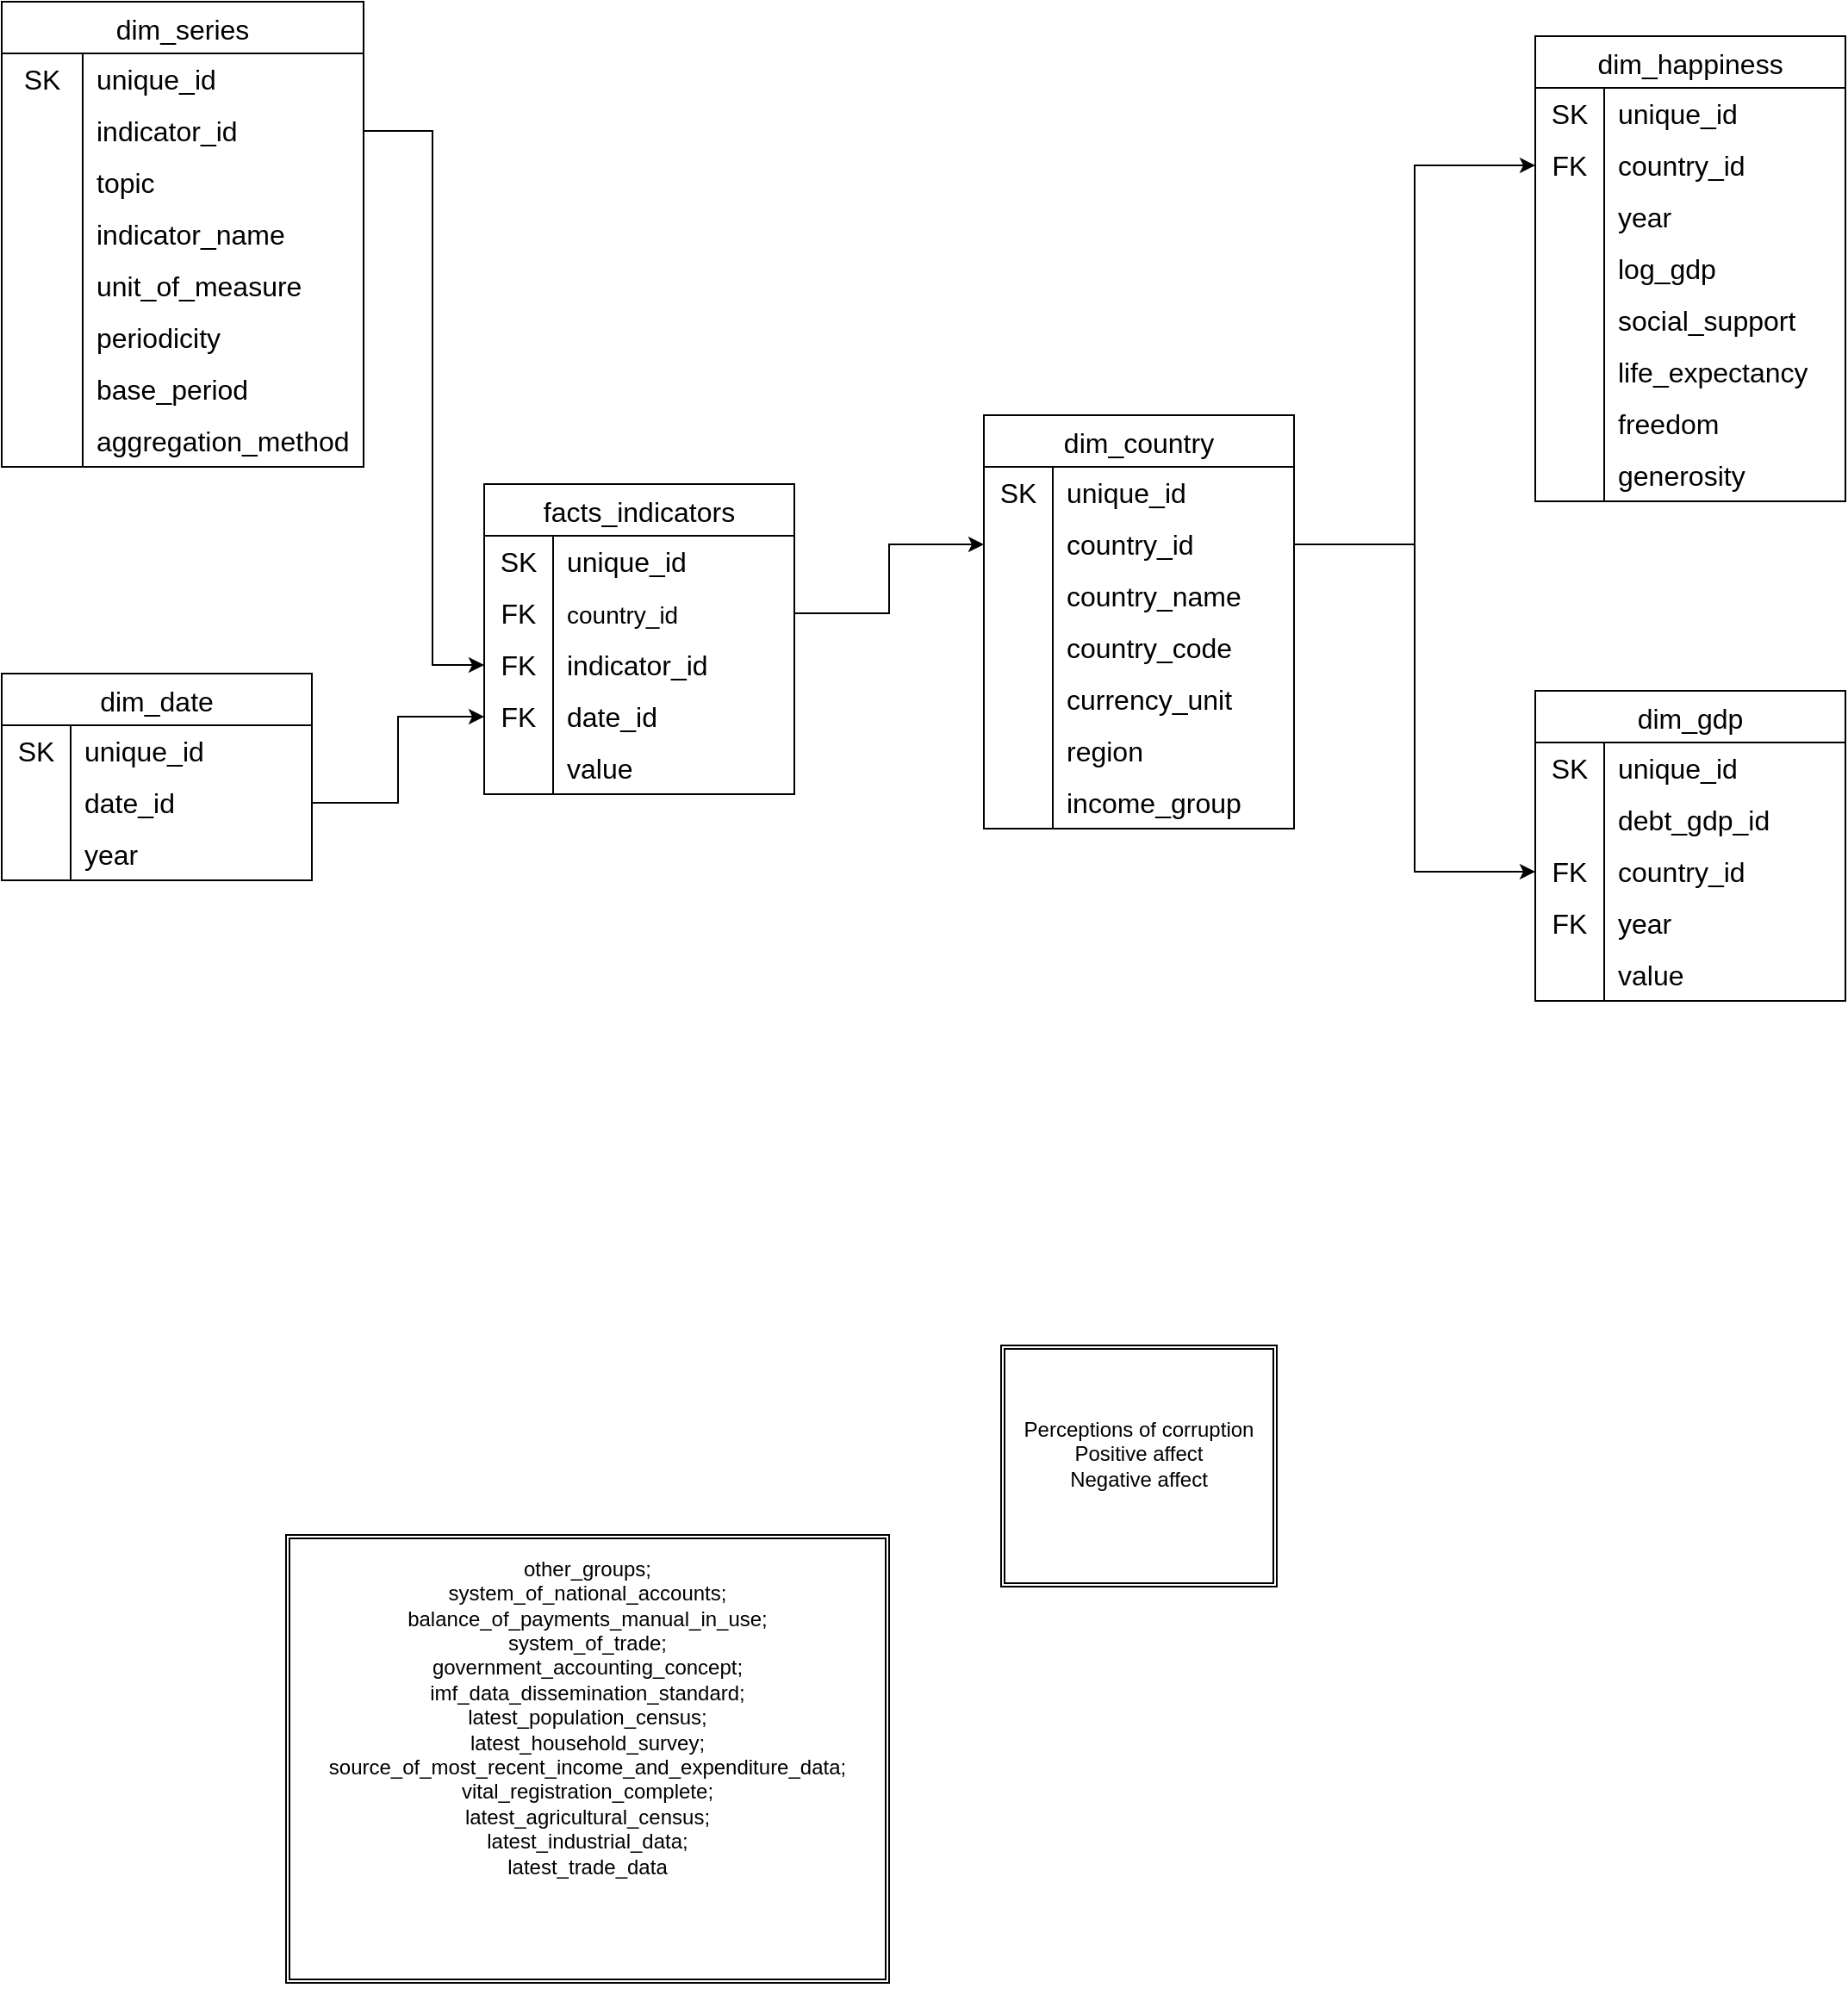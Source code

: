 <mxfile version="26.0.9">
  <diagram name="Page-1" id="sAsspg3kyIgU_Ii_EYlp">
    <mxGraphModel dx="2327" dy="730" grid="1" gridSize="10" guides="1" tooltips="1" connect="1" arrows="1" fold="1" page="1" pageScale="1" pageWidth="850" pageHeight="1100" math="0" shadow="0">
      <root>
        <mxCell id="0" />
        <mxCell id="1" parent="0" />
        <mxCell id="-ayIFvM1-tvV7dkpze4f-21" value="facts_indicators" style="shape=table;startSize=30;container=1;collapsible=0;childLayout=tableLayout;fixedRows=1;rowLines=0;fontStyle=0;strokeColor=default;fontSize=16;" parent="1" vertex="1">
          <mxGeometry x="190" y="400" width="180" height="180" as="geometry" />
        </mxCell>
        <mxCell id="-ayIFvM1-tvV7dkpze4f-108" style="shape=tableRow;horizontal=0;startSize=0;swimlaneHead=0;swimlaneBody=0;top=0;left=0;bottom=0;right=0;collapsible=0;dropTarget=0;fillColor=none;points=[[0,0.5],[1,0.5]];portConstraint=eastwest;strokeColor=inherit;fontSize=16;" parent="-ayIFvM1-tvV7dkpze4f-21" vertex="1">
          <mxGeometry y="30" width="180" height="30" as="geometry" />
        </mxCell>
        <mxCell id="-ayIFvM1-tvV7dkpze4f-109" value="SK" style="shape=partialRectangle;html=1;whiteSpace=wrap;connectable=0;fillColor=none;top=0;left=0;bottom=0;right=0;overflow=hidden;pointerEvents=1;strokeColor=inherit;fontSize=16;" parent="-ayIFvM1-tvV7dkpze4f-108" vertex="1">
          <mxGeometry width="40" height="30" as="geometry">
            <mxRectangle width="40" height="30" as="alternateBounds" />
          </mxGeometry>
        </mxCell>
        <mxCell id="-ayIFvM1-tvV7dkpze4f-110" value="unique_id" style="shape=partialRectangle;html=1;whiteSpace=wrap;connectable=0;fillColor=none;top=0;left=0;bottom=0;right=0;align=left;spacingLeft=6;overflow=hidden;strokeColor=inherit;fontSize=16;" parent="-ayIFvM1-tvV7dkpze4f-108" vertex="1">
          <mxGeometry x="40" width="140" height="30" as="geometry">
            <mxRectangle width="140" height="30" as="alternateBounds" />
          </mxGeometry>
        </mxCell>
        <mxCell id="-ayIFvM1-tvV7dkpze4f-22" value="" style="shape=tableRow;horizontal=0;startSize=0;swimlaneHead=0;swimlaneBody=0;top=0;left=0;bottom=0;right=0;collapsible=0;dropTarget=0;fillColor=none;points=[[0,0.5],[1,0.5]];portConstraint=eastwest;strokeColor=inherit;fontSize=16;" parent="-ayIFvM1-tvV7dkpze4f-21" vertex="1">
          <mxGeometry y="60" width="180" height="30" as="geometry" />
        </mxCell>
        <mxCell id="-ayIFvM1-tvV7dkpze4f-23" value="FK" style="shape=partialRectangle;html=1;whiteSpace=wrap;connectable=0;fillColor=none;top=0;left=0;bottom=0;right=0;overflow=hidden;pointerEvents=1;strokeColor=inherit;fontSize=16;" parent="-ayIFvM1-tvV7dkpze4f-22" vertex="1">
          <mxGeometry width="40" height="30" as="geometry">
            <mxRectangle width="40" height="30" as="alternateBounds" />
          </mxGeometry>
        </mxCell>
        <mxCell id="-ayIFvM1-tvV7dkpze4f-24" value="&lt;span style=&quot;font-size: 14px; text-align: center;&quot;&gt;country_id&lt;/span&gt;" style="shape=partialRectangle;html=1;whiteSpace=wrap;connectable=0;fillColor=none;top=0;left=0;bottom=0;right=0;align=left;spacingLeft=6;overflow=hidden;strokeColor=inherit;fontSize=16;" parent="-ayIFvM1-tvV7dkpze4f-22" vertex="1">
          <mxGeometry x="40" width="140" height="30" as="geometry">
            <mxRectangle width="140" height="30" as="alternateBounds" />
          </mxGeometry>
        </mxCell>
        <mxCell id="-ayIFvM1-tvV7dkpze4f-42" style="shape=tableRow;horizontal=0;startSize=0;swimlaneHead=0;swimlaneBody=0;top=0;left=0;bottom=0;right=0;collapsible=0;dropTarget=0;fillColor=none;points=[[0,0.5],[1,0.5]];portConstraint=eastwest;strokeColor=inherit;fontSize=16;" parent="-ayIFvM1-tvV7dkpze4f-21" vertex="1">
          <mxGeometry y="90" width="180" height="30" as="geometry" />
        </mxCell>
        <mxCell id="-ayIFvM1-tvV7dkpze4f-43" value="FK" style="shape=partialRectangle;html=1;whiteSpace=wrap;connectable=0;fillColor=none;top=0;left=0;bottom=0;right=0;overflow=hidden;strokeColor=inherit;fontSize=16;" parent="-ayIFvM1-tvV7dkpze4f-42" vertex="1">
          <mxGeometry width="40" height="30" as="geometry">
            <mxRectangle width="40" height="30" as="alternateBounds" />
          </mxGeometry>
        </mxCell>
        <mxCell id="-ayIFvM1-tvV7dkpze4f-44" value="indicator_id" style="shape=partialRectangle;html=1;whiteSpace=wrap;connectable=0;fillColor=none;top=0;left=0;bottom=0;right=0;align=left;spacingLeft=6;overflow=hidden;strokeColor=inherit;fontSize=16;" parent="-ayIFvM1-tvV7dkpze4f-42" vertex="1">
          <mxGeometry x="40" width="140" height="30" as="geometry">
            <mxRectangle width="140" height="30" as="alternateBounds" />
          </mxGeometry>
        </mxCell>
        <mxCell id="-ayIFvM1-tvV7dkpze4f-45" style="shape=tableRow;horizontal=0;startSize=0;swimlaneHead=0;swimlaneBody=0;top=0;left=0;bottom=0;right=0;collapsible=0;dropTarget=0;fillColor=none;points=[[0,0.5],[1,0.5]];portConstraint=eastwest;strokeColor=inherit;fontSize=16;" parent="-ayIFvM1-tvV7dkpze4f-21" vertex="1">
          <mxGeometry y="120" width="180" height="30" as="geometry" />
        </mxCell>
        <mxCell id="-ayIFvM1-tvV7dkpze4f-46" value="FK" style="shape=partialRectangle;html=1;whiteSpace=wrap;connectable=0;fillColor=none;top=0;left=0;bottom=0;right=0;overflow=hidden;strokeColor=inherit;fontSize=16;" parent="-ayIFvM1-tvV7dkpze4f-45" vertex="1">
          <mxGeometry width="40" height="30" as="geometry">
            <mxRectangle width="40" height="30" as="alternateBounds" />
          </mxGeometry>
        </mxCell>
        <mxCell id="-ayIFvM1-tvV7dkpze4f-47" value="date_id" style="shape=partialRectangle;html=1;whiteSpace=wrap;connectable=0;fillColor=none;top=0;left=0;bottom=0;right=0;align=left;spacingLeft=6;overflow=hidden;strokeColor=inherit;fontSize=16;" parent="-ayIFvM1-tvV7dkpze4f-45" vertex="1">
          <mxGeometry x="40" width="140" height="30" as="geometry">
            <mxRectangle width="140" height="30" as="alternateBounds" />
          </mxGeometry>
        </mxCell>
        <mxCell id="-ayIFvM1-tvV7dkpze4f-48" style="shape=tableRow;horizontal=0;startSize=0;swimlaneHead=0;swimlaneBody=0;top=0;left=0;bottom=0;right=0;collapsible=0;dropTarget=0;fillColor=none;points=[[0,0.5],[1,0.5]];portConstraint=eastwest;strokeColor=inherit;fontSize=16;" parent="-ayIFvM1-tvV7dkpze4f-21" vertex="1">
          <mxGeometry y="150" width="180" height="30" as="geometry" />
        </mxCell>
        <mxCell id="-ayIFvM1-tvV7dkpze4f-49" style="shape=partialRectangle;html=1;whiteSpace=wrap;connectable=0;fillColor=none;top=0;left=0;bottom=0;right=0;overflow=hidden;strokeColor=inherit;fontSize=16;" parent="-ayIFvM1-tvV7dkpze4f-48" vertex="1">
          <mxGeometry width="40" height="30" as="geometry">
            <mxRectangle width="40" height="30" as="alternateBounds" />
          </mxGeometry>
        </mxCell>
        <mxCell id="-ayIFvM1-tvV7dkpze4f-50" value="&lt;font&gt;value&lt;/font&gt;" style="shape=partialRectangle;html=1;whiteSpace=wrap;connectable=0;fillColor=none;top=0;left=0;bottom=0;right=0;align=left;spacingLeft=6;overflow=hidden;strokeColor=inherit;fontSize=16;" parent="-ayIFvM1-tvV7dkpze4f-48" vertex="1">
          <mxGeometry x="40" width="140" height="30" as="geometry">
            <mxRectangle width="140" height="30" as="alternateBounds" />
          </mxGeometry>
        </mxCell>
        <mxCell id="-ayIFvM1-tvV7dkpze4f-31" value="dim_country" style="shape=table;startSize=30;container=1;collapsible=0;childLayout=tableLayout;fixedRows=1;rowLines=0;fontStyle=0;strokeColor=default;fontSize=16;" parent="1" vertex="1">
          <mxGeometry x="480" y="360" width="180" height="240" as="geometry" />
        </mxCell>
        <mxCell id="Fqx-33DOphC5ISDAFHgq-14" style="shape=tableRow;horizontal=0;startSize=0;swimlaneHead=0;swimlaneBody=0;top=0;left=0;bottom=0;right=0;collapsible=0;dropTarget=0;fillColor=none;points=[[0,0.5],[1,0.5]];portConstraint=eastwest;strokeColor=inherit;fontSize=16;" parent="-ayIFvM1-tvV7dkpze4f-31" vertex="1">
          <mxGeometry y="30" width="180" height="30" as="geometry" />
        </mxCell>
        <mxCell id="Fqx-33DOphC5ISDAFHgq-15" value="SK" style="shape=partialRectangle;html=1;whiteSpace=wrap;connectable=0;fillColor=none;top=0;left=0;bottom=0;right=0;overflow=hidden;pointerEvents=1;strokeColor=inherit;fontSize=16;" parent="Fqx-33DOphC5ISDAFHgq-14" vertex="1">
          <mxGeometry width="40" height="30" as="geometry">
            <mxRectangle width="40" height="30" as="alternateBounds" />
          </mxGeometry>
        </mxCell>
        <mxCell id="Fqx-33DOphC5ISDAFHgq-16" value="unique_id" style="shape=partialRectangle;html=1;whiteSpace=wrap;connectable=0;fillColor=none;top=0;left=0;bottom=0;right=0;align=left;spacingLeft=6;overflow=hidden;strokeColor=inherit;fontSize=16;" parent="Fqx-33DOphC5ISDAFHgq-14" vertex="1">
          <mxGeometry x="40" width="140" height="30" as="geometry">
            <mxRectangle width="140" height="30" as="alternateBounds" />
          </mxGeometry>
        </mxCell>
        <mxCell id="-ayIFvM1-tvV7dkpze4f-147" style="shape=tableRow;horizontal=0;startSize=0;swimlaneHead=0;swimlaneBody=0;top=0;left=0;bottom=0;right=0;collapsible=0;dropTarget=0;fillColor=none;points=[[0,0.5],[1,0.5]];portConstraint=eastwest;strokeColor=inherit;fontSize=16;" parent="-ayIFvM1-tvV7dkpze4f-31" vertex="1">
          <mxGeometry y="60" width="180" height="30" as="geometry" />
        </mxCell>
        <mxCell id="-ayIFvM1-tvV7dkpze4f-148" style="shape=partialRectangle;html=1;whiteSpace=wrap;connectable=0;fillColor=none;top=0;left=0;bottom=0;right=0;overflow=hidden;pointerEvents=1;strokeColor=inherit;fontSize=16;" parent="-ayIFvM1-tvV7dkpze4f-147" vertex="1">
          <mxGeometry width="40" height="30" as="geometry">
            <mxRectangle width="40" height="30" as="alternateBounds" />
          </mxGeometry>
        </mxCell>
        <mxCell id="-ayIFvM1-tvV7dkpze4f-149" value="country_id" style="shape=partialRectangle;html=1;whiteSpace=wrap;connectable=0;fillColor=none;top=0;left=0;bottom=0;right=0;align=left;spacingLeft=6;overflow=hidden;strokeColor=inherit;fontSize=16;" parent="-ayIFvM1-tvV7dkpze4f-147" vertex="1">
          <mxGeometry x="40" width="140" height="30" as="geometry">
            <mxRectangle width="140" height="30" as="alternateBounds" />
          </mxGeometry>
        </mxCell>
        <mxCell id="-ayIFvM1-tvV7dkpze4f-32" value="" style="shape=tableRow;horizontal=0;startSize=0;swimlaneHead=0;swimlaneBody=0;top=0;left=0;bottom=0;right=0;collapsible=0;dropTarget=0;fillColor=none;points=[[0,0.5],[1,0.5]];portConstraint=eastwest;strokeColor=inherit;fontSize=16;" parent="-ayIFvM1-tvV7dkpze4f-31" vertex="1">
          <mxGeometry y="90" width="180" height="30" as="geometry" />
        </mxCell>
        <mxCell id="-ayIFvM1-tvV7dkpze4f-33" value="" style="shape=partialRectangle;html=1;whiteSpace=wrap;connectable=0;fillColor=none;top=0;left=0;bottom=0;right=0;overflow=hidden;pointerEvents=1;strokeColor=inherit;fontSize=16;" parent="-ayIFvM1-tvV7dkpze4f-32" vertex="1">
          <mxGeometry width="40" height="30" as="geometry">
            <mxRectangle width="40" height="30" as="alternateBounds" />
          </mxGeometry>
        </mxCell>
        <mxCell id="-ayIFvM1-tvV7dkpze4f-34" value="country_name" style="shape=partialRectangle;html=1;whiteSpace=wrap;connectable=0;fillColor=none;top=0;left=0;bottom=0;right=0;align=left;spacingLeft=6;overflow=hidden;strokeColor=inherit;fontSize=16;" parent="-ayIFvM1-tvV7dkpze4f-32" vertex="1">
          <mxGeometry x="40" width="140" height="30" as="geometry">
            <mxRectangle width="140" height="30" as="alternateBounds" />
          </mxGeometry>
        </mxCell>
        <mxCell id="-ayIFvM1-tvV7dkpze4f-35" value="" style="shape=tableRow;horizontal=0;startSize=0;swimlaneHead=0;swimlaneBody=0;top=0;left=0;bottom=0;right=0;collapsible=0;dropTarget=0;fillColor=none;points=[[0,0.5],[1,0.5]];portConstraint=eastwest;strokeColor=inherit;fontSize=16;" parent="-ayIFvM1-tvV7dkpze4f-31" vertex="1">
          <mxGeometry y="120" width="180" height="30" as="geometry" />
        </mxCell>
        <mxCell id="-ayIFvM1-tvV7dkpze4f-36" value="" style="shape=partialRectangle;html=1;whiteSpace=wrap;connectable=0;fillColor=none;top=0;left=0;bottom=0;right=0;overflow=hidden;strokeColor=inherit;fontSize=16;" parent="-ayIFvM1-tvV7dkpze4f-35" vertex="1">
          <mxGeometry width="40" height="30" as="geometry">
            <mxRectangle width="40" height="30" as="alternateBounds" />
          </mxGeometry>
        </mxCell>
        <mxCell id="-ayIFvM1-tvV7dkpze4f-37" value="country_code" style="shape=partialRectangle;html=1;whiteSpace=wrap;connectable=0;fillColor=none;top=0;left=0;bottom=0;right=0;align=left;spacingLeft=6;overflow=hidden;strokeColor=inherit;fontSize=16;" parent="-ayIFvM1-tvV7dkpze4f-35" vertex="1">
          <mxGeometry x="40" width="140" height="30" as="geometry">
            <mxRectangle width="140" height="30" as="alternateBounds" />
          </mxGeometry>
        </mxCell>
        <mxCell id="-ayIFvM1-tvV7dkpze4f-38" value="" style="shape=tableRow;horizontal=0;startSize=0;swimlaneHead=0;swimlaneBody=0;top=0;left=0;bottom=0;right=0;collapsible=0;dropTarget=0;fillColor=none;points=[[0,0.5],[1,0.5]];portConstraint=eastwest;strokeColor=inherit;fontSize=16;" parent="-ayIFvM1-tvV7dkpze4f-31" vertex="1">
          <mxGeometry y="150" width="180" height="30" as="geometry" />
        </mxCell>
        <mxCell id="-ayIFvM1-tvV7dkpze4f-39" value="" style="shape=partialRectangle;html=1;whiteSpace=wrap;connectable=0;fillColor=none;top=0;left=0;bottom=0;right=0;overflow=hidden;strokeColor=inherit;fontSize=16;" parent="-ayIFvM1-tvV7dkpze4f-38" vertex="1">
          <mxGeometry width="40" height="30" as="geometry">
            <mxRectangle width="40" height="30" as="alternateBounds" />
          </mxGeometry>
        </mxCell>
        <mxCell id="-ayIFvM1-tvV7dkpze4f-40" value="currency_unit" style="shape=partialRectangle;html=1;whiteSpace=wrap;connectable=0;fillColor=none;top=0;left=0;bottom=0;right=0;align=left;spacingLeft=6;overflow=hidden;strokeColor=inherit;fontSize=16;" parent="-ayIFvM1-tvV7dkpze4f-38" vertex="1">
          <mxGeometry x="40" width="140" height="30" as="geometry">
            <mxRectangle width="140" height="30" as="alternateBounds" />
          </mxGeometry>
        </mxCell>
        <mxCell id="-ayIFvM1-tvV7dkpze4f-105" style="shape=tableRow;horizontal=0;startSize=0;swimlaneHead=0;swimlaneBody=0;top=0;left=0;bottom=0;right=0;collapsible=0;dropTarget=0;fillColor=none;points=[[0,0.5],[1,0.5]];portConstraint=eastwest;strokeColor=inherit;fontSize=16;" parent="-ayIFvM1-tvV7dkpze4f-31" vertex="1">
          <mxGeometry y="180" width="180" height="30" as="geometry" />
        </mxCell>
        <mxCell id="-ayIFvM1-tvV7dkpze4f-106" style="shape=partialRectangle;html=1;whiteSpace=wrap;connectable=0;fillColor=none;top=0;left=0;bottom=0;right=0;overflow=hidden;strokeColor=inherit;fontSize=16;" parent="-ayIFvM1-tvV7dkpze4f-105" vertex="1">
          <mxGeometry width="40" height="30" as="geometry">
            <mxRectangle width="40" height="30" as="alternateBounds" />
          </mxGeometry>
        </mxCell>
        <mxCell id="-ayIFvM1-tvV7dkpze4f-107" value="region" style="shape=partialRectangle;html=1;whiteSpace=wrap;connectable=0;fillColor=none;top=0;left=0;bottom=0;right=0;align=left;spacingLeft=6;overflow=hidden;strokeColor=inherit;fontSize=16;" parent="-ayIFvM1-tvV7dkpze4f-105" vertex="1">
          <mxGeometry x="40" width="140" height="30" as="geometry">
            <mxRectangle width="140" height="30" as="alternateBounds" />
          </mxGeometry>
        </mxCell>
        <mxCell id="-ayIFvM1-tvV7dkpze4f-102" style="shape=tableRow;horizontal=0;startSize=0;swimlaneHead=0;swimlaneBody=0;top=0;left=0;bottom=0;right=0;collapsible=0;dropTarget=0;fillColor=none;points=[[0,0.5],[1,0.5]];portConstraint=eastwest;strokeColor=inherit;fontSize=16;" parent="-ayIFvM1-tvV7dkpze4f-31" vertex="1">
          <mxGeometry y="210" width="180" height="30" as="geometry" />
        </mxCell>
        <mxCell id="-ayIFvM1-tvV7dkpze4f-103" style="shape=partialRectangle;html=1;whiteSpace=wrap;connectable=0;fillColor=none;top=0;left=0;bottom=0;right=0;overflow=hidden;strokeColor=inherit;fontSize=16;" parent="-ayIFvM1-tvV7dkpze4f-102" vertex="1">
          <mxGeometry width="40" height="30" as="geometry">
            <mxRectangle width="40" height="30" as="alternateBounds" />
          </mxGeometry>
        </mxCell>
        <mxCell id="-ayIFvM1-tvV7dkpze4f-104" value="income_group" style="shape=partialRectangle;html=1;whiteSpace=wrap;connectable=0;fillColor=none;top=0;left=0;bottom=0;right=0;align=left;spacingLeft=6;overflow=hidden;strokeColor=inherit;fontSize=16;" parent="-ayIFvM1-tvV7dkpze4f-102" vertex="1">
          <mxGeometry x="40" width="140" height="30" as="geometry">
            <mxRectangle width="140" height="30" as="alternateBounds" />
          </mxGeometry>
        </mxCell>
        <mxCell id="-ayIFvM1-tvV7dkpze4f-41" value="&lt;br&gt;&lt;div&gt;&lt;br&gt;&lt;div&gt;&lt;div&gt;other_groups;&lt;/div&gt;&lt;div&gt;system_of_national_accounts;&lt;/div&gt;&lt;div&gt;balance_of_payments_manual_in_use;&lt;/div&gt;&lt;div&gt;system_of_trade;&lt;/div&gt;&lt;div&gt;government_accounting_concept;&lt;/div&gt;&lt;div&gt;imf_data_dissemination_standard;&lt;/div&gt;&lt;div&gt;latest_population_census;&lt;/div&gt;&lt;div&gt;latest_household_survey;&lt;/div&gt;&lt;div&gt;source_of_most_recent_income_and_expenditure_data;&lt;/div&gt;&lt;div&gt;vital_registration_complete;&lt;/div&gt;&lt;div&gt;latest_agricultural_census;&lt;/div&gt;&lt;div&gt;latest_industrial_data;&lt;/div&gt;&lt;div&gt;latest_trade_data&lt;br&gt;&lt;br&gt;&lt;table style=&quot;border-collapse:&lt;br/&gt; collapse;width:332pt&quot; width=&quot;442&quot; cellspacing=&quot;0&quot; cellpadding=&quot;0&quot; border=&quot;0&quot;&gt; &lt;colgroup&gt;&lt;col style=&quot;mso-width-source:userset;mso-width-alt:4049;width:87pt&quot; width=&quot;116&quot;&gt;&lt;/colgroup&gt; &lt;colgroup&gt;&lt;col style=&quot;mso-width-source:userset;mso-width-alt:4677;width:101pt&quot; width=&quot;134&quot;&gt;&lt;/colgroup&gt; &lt;colgroup&gt;&lt;col style=&quot;width:48pt&quot; span=&quot;3&quot; width=&quot;64&quot;&gt;&lt;/colgroup&gt; &lt;tbody&gt;&lt;tr style=&quot;height:14.5pt&quot; height=&quot;19&quot;&gt;  &lt;td style=&quot;height:14.5pt;mso-ignore:colspan;&lt;br/&gt;  width:332pt&quot; width=&quot;442&quot; colspan=&quot;5&quot; height=&quot;19&quot;&gt;&lt;br&gt;&lt;/td&gt;&lt;/tr&gt;&lt;/tbody&gt;&lt;/table&gt;&lt;br&gt;&lt;br&gt;&lt;div&gt;&lt;br&gt;&lt;/div&gt;&lt;/div&gt;&lt;/div&gt;&lt;/div&gt;" style="shape=ext;double=1;rounded=0;whiteSpace=wrap;html=1;" parent="1" vertex="1">
          <mxGeometry x="75" y="1010" width="350" height="260" as="geometry" />
        </mxCell>
        <mxCell id="-ayIFvM1-tvV7dkpze4f-52" value="dim_happiness" style="shape=table;startSize=30;container=1;collapsible=0;childLayout=tableLayout;fixedRows=1;rowLines=0;fontStyle=0;strokeColor=default;fontSize=16;" parent="1" vertex="1">
          <mxGeometry x="800" y="140" width="180" height="270" as="geometry" />
        </mxCell>
        <mxCell id="-ayIFvM1-tvV7dkpze4f-150" style="shape=tableRow;horizontal=0;startSize=0;swimlaneHead=0;swimlaneBody=0;top=0;left=0;bottom=0;right=0;collapsible=0;dropTarget=0;fillColor=none;points=[[0,0.5],[1,0.5]];portConstraint=eastwest;strokeColor=inherit;fontSize=16;" parent="-ayIFvM1-tvV7dkpze4f-52" vertex="1">
          <mxGeometry y="30" width="180" height="30" as="geometry" />
        </mxCell>
        <mxCell id="-ayIFvM1-tvV7dkpze4f-151" value="SK" style="shape=partialRectangle;html=1;whiteSpace=wrap;connectable=0;fillColor=none;top=0;left=0;bottom=0;right=0;overflow=hidden;pointerEvents=1;strokeColor=inherit;fontSize=16;" parent="-ayIFvM1-tvV7dkpze4f-150" vertex="1">
          <mxGeometry width="40" height="30" as="geometry">
            <mxRectangle width="40" height="30" as="alternateBounds" />
          </mxGeometry>
        </mxCell>
        <mxCell id="-ayIFvM1-tvV7dkpze4f-152" value="unique_id" style="shape=partialRectangle;html=1;whiteSpace=wrap;connectable=0;fillColor=none;top=0;left=0;bottom=0;right=0;align=left;spacingLeft=6;overflow=hidden;strokeColor=inherit;fontSize=16;" parent="-ayIFvM1-tvV7dkpze4f-150" vertex="1">
          <mxGeometry x="40" width="140" height="30" as="geometry">
            <mxRectangle width="140" height="30" as="alternateBounds" />
          </mxGeometry>
        </mxCell>
        <mxCell id="-ayIFvM1-tvV7dkpze4f-53" value="" style="shape=tableRow;horizontal=0;startSize=0;swimlaneHead=0;swimlaneBody=0;top=0;left=0;bottom=0;right=0;collapsible=0;dropTarget=0;fillColor=none;points=[[0,0.5],[1,0.5]];portConstraint=eastwest;strokeColor=inherit;fontSize=16;" parent="-ayIFvM1-tvV7dkpze4f-52" vertex="1">
          <mxGeometry y="60" width="180" height="30" as="geometry" />
        </mxCell>
        <mxCell id="-ayIFvM1-tvV7dkpze4f-54" value="FK" style="shape=partialRectangle;html=1;whiteSpace=wrap;connectable=0;fillColor=none;top=0;left=0;bottom=0;right=0;overflow=hidden;pointerEvents=1;strokeColor=inherit;fontSize=16;" parent="-ayIFvM1-tvV7dkpze4f-53" vertex="1">
          <mxGeometry width="40" height="30" as="geometry">
            <mxRectangle width="40" height="30" as="alternateBounds" />
          </mxGeometry>
        </mxCell>
        <mxCell id="-ayIFvM1-tvV7dkpze4f-55" value="country_id" style="shape=partialRectangle;html=1;whiteSpace=wrap;connectable=0;fillColor=none;top=0;left=0;bottom=0;right=0;align=left;spacingLeft=6;overflow=hidden;strokeColor=inherit;fontSize=16;" parent="-ayIFvM1-tvV7dkpze4f-53" vertex="1">
          <mxGeometry x="40" width="140" height="30" as="geometry">
            <mxRectangle width="140" height="30" as="alternateBounds" />
          </mxGeometry>
        </mxCell>
        <mxCell id="qjDrzTFsh32idLpPtDp7-4" style="shape=tableRow;horizontal=0;startSize=0;swimlaneHead=0;swimlaneBody=0;top=0;left=0;bottom=0;right=0;collapsible=0;dropTarget=0;fillColor=none;points=[[0,0.5],[1,0.5]];portConstraint=eastwest;strokeColor=inherit;fontSize=16;" vertex="1" parent="-ayIFvM1-tvV7dkpze4f-52">
          <mxGeometry y="90" width="180" height="30" as="geometry" />
        </mxCell>
        <mxCell id="qjDrzTFsh32idLpPtDp7-5" style="shape=partialRectangle;html=1;whiteSpace=wrap;connectable=0;fillColor=none;top=0;left=0;bottom=0;right=0;overflow=hidden;pointerEvents=1;strokeColor=inherit;fontSize=16;" vertex="1" parent="qjDrzTFsh32idLpPtDp7-4">
          <mxGeometry width="40" height="30" as="geometry">
            <mxRectangle width="40" height="30" as="alternateBounds" />
          </mxGeometry>
        </mxCell>
        <mxCell id="qjDrzTFsh32idLpPtDp7-6" value="year" style="shape=partialRectangle;html=1;whiteSpace=wrap;connectable=0;fillColor=none;top=0;left=0;bottom=0;right=0;align=left;spacingLeft=6;overflow=hidden;strokeColor=inherit;fontSize=16;" vertex="1" parent="qjDrzTFsh32idLpPtDp7-4">
          <mxGeometry x="40" width="140" height="30" as="geometry">
            <mxRectangle width="140" height="30" as="alternateBounds" />
          </mxGeometry>
        </mxCell>
        <mxCell id="-ayIFvM1-tvV7dkpze4f-59" value="" style="shape=tableRow;horizontal=0;startSize=0;swimlaneHead=0;swimlaneBody=0;top=0;left=0;bottom=0;right=0;collapsible=0;dropTarget=0;fillColor=none;points=[[0,0.5],[1,0.5]];portConstraint=eastwest;strokeColor=inherit;fontSize=16;" parent="-ayIFvM1-tvV7dkpze4f-52" vertex="1">
          <mxGeometry y="120" width="180" height="30" as="geometry" />
        </mxCell>
        <mxCell id="-ayIFvM1-tvV7dkpze4f-60" value="" style="shape=partialRectangle;html=1;whiteSpace=wrap;connectable=0;fillColor=none;top=0;left=0;bottom=0;right=0;overflow=hidden;strokeColor=inherit;fontSize=16;" parent="-ayIFvM1-tvV7dkpze4f-59" vertex="1">
          <mxGeometry width="40" height="30" as="geometry">
            <mxRectangle width="40" height="30" as="alternateBounds" />
          </mxGeometry>
        </mxCell>
        <mxCell id="-ayIFvM1-tvV7dkpze4f-61" value="log_gdp" style="shape=partialRectangle;html=1;whiteSpace=wrap;connectable=0;fillColor=none;top=0;left=0;bottom=0;right=0;align=left;spacingLeft=6;overflow=hidden;strokeColor=inherit;fontSize=16;" parent="-ayIFvM1-tvV7dkpze4f-59" vertex="1">
          <mxGeometry x="40" width="140" height="30" as="geometry">
            <mxRectangle width="140" height="30" as="alternateBounds" />
          </mxGeometry>
        </mxCell>
        <mxCell id="-ayIFvM1-tvV7dkpze4f-62" style="shape=tableRow;horizontal=0;startSize=0;swimlaneHead=0;swimlaneBody=0;top=0;left=0;bottom=0;right=0;collapsible=0;dropTarget=0;fillColor=none;points=[[0,0.5],[1,0.5]];portConstraint=eastwest;strokeColor=inherit;fontSize=16;" parent="-ayIFvM1-tvV7dkpze4f-52" vertex="1">
          <mxGeometry y="150" width="180" height="30" as="geometry" />
        </mxCell>
        <mxCell id="-ayIFvM1-tvV7dkpze4f-63" style="shape=partialRectangle;html=1;whiteSpace=wrap;connectable=0;fillColor=none;top=0;left=0;bottom=0;right=0;overflow=hidden;strokeColor=inherit;fontSize=16;" parent="-ayIFvM1-tvV7dkpze4f-62" vertex="1">
          <mxGeometry width="40" height="30" as="geometry">
            <mxRectangle width="40" height="30" as="alternateBounds" />
          </mxGeometry>
        </mxCell>
        <mxCell id="-ayIFvM1-tvV7dkpze4f-64" value="social_support" style="shape=partialRectangle;html=1;whiteSpace=wrap;connectable=0;fillColor=none;top=0;left=0;bottom=0;right=0;align=left;spacingLeft=6;overflow=hidden;strokeColor=inherit;fontSize=16;" parent="-ayIFvM1-tvV7dkpze4f-62" vertex="1">
          <mxGeometry x="40" width="140" height="30" as="geometry">
            <mxRectangle width="140" height="30" as="alternateBounds" />
          </mxGeometry>
        </mxCell>
        <mxCell id="-ayIFvM1-tvV7dkpze4f-65" style="shape=tableRow;horizontal=0;startSize=0;swimlaneHead=0;swimlaneBody=0;top=0;left=0;bottom=0;right=0;collapsible=0;dropTarget=0;fillColor=none;points=[[0,0.5],[1,0.5]];portConstraint=eastwest;strokeColor=inherit;fontSize=16;" parent="-ayIFvM1-tvV7dkpze4f-52" vertex="1">
          <mxGeometry y="180" width="180" height="30" as="geometry" />
        </mxCell>
        <mxCell id="-ayIFvM1-tvV7dkpze4f-66" style="shape=partialRectangle;html=1;whiteSpace=wrap;connectable=0;fillColor=none;top=0;left=0;bottom=0;right=0;overflow=hidden;strokeColor=inherit;fontSize=16;" parent="-ayIFvM1-tvV7dkpze4f-65" vertex="1">
          <mxGeometry width="40" height="30" as="geometry">
            <mxRectangle width="40" height="30" as="alternateBounds" />
          </mxGeometry>
        </mxCell>
        <mxCell id="-ayIFvM1-tvV7dkpze4f-67" value="life_expectancy" style="shape=partialRectangle;html=1;whiteSpace=wrap;connectable=0;fillColor=none;top=0;left=0;bottom=0;right=0;align=left;spacingLeft=6;overflow=hidden;strokeColor=inherit;fontSize=16;" parent="-ayIFvM1-tvV7dkpze4f-65" vertex="1">
          <mxGeometry x="40" width="140" height="30" as="geometry">
            <mxRectangle width="140" height="30" as="alternateBounds" />
          </mxGeometry>
        </mxCell>
        <mxCell id="-ayIFvM1-tvV7dkpze4f-68" style="shape=tableRow;horizontal=0;startSize=0;swimlaneHead=0;swimlaneBody=0;top=0;left=0;bottom=0;right=0;collapsible=0;dropTarget=0;fillColor=none;points=[[0,0.5],[1,0.5]];portConstraint=eastwest;strokeColor=inherit;fontSize=16;" parent="-ayIFvM1-tvV7dkpze4f-52" vertex="1">
          <mxGeometry y="210" width="180" height="30" as="geometry" />
        </mxCell>
        <mxCell id="-ayIFvM1-tvV7dkpze4f-69" style="shape=partialRectangle;html=1;whiteSpace=wrap;connectable=0;fillColor=none;top=0;left=0;bottom=0;right=0;overflow=hidden;strokeColor=inherit;fontSize=16;" parent="-ayIFvM1-tvV7dkpze4f-68" vertex="1">
          <mxGeometry width="40" height="30" as="geometry">
            <mxRectangle width="40" height="30" as="alternateBounds" />
          </mxGeometry>
        </mxCell>
        <mxCell id="-ayIFvM1-tvV7dkpze4f-70" value="freedom" style="shape=partialRectangle;html=1;whiteSpace=wrap;connectable=0;fillColor=none;top=0;left=0;bottom=0;right=0;align=left;spacingLeft=6;overflow=hidden;strokeColor=inherit;fontSize=16;" parent="-ayIFvM1-tvV7dkpze4f-68" vertex="1">
          <mxGeometry x="40" width="140" height="30" as="geometry">
            <mxRectangle width="140" height="30" as="alternateBounds" />
          </mxGeometry>
        </mxCell>
        <mxCell id="-ayIFvM1-tvV7dkpze4f-71" style="shape=tableRow;horizontal=0;startSize=0;swimlaneHead=0;swimlaneBody=0;top=0;left=0;bottom=0;right=0;collapsible=0;dropTarget=0;fillColor=none;points=[[0,0.5],[1,0.5]];portConstraint=eastwest;strokeColor=inherit;fontSize=16;" parent="-ayIFvM1-tvV7dkpze4f-52" vertex="1">
          <mxGeometry y="240" width="180" height="30" as="geometry" />
        </mxCell>
        <mxCell id="-ayIFvM1-tvV7dkpze4f-72" style="shape=partialRectangle;html=1;whiteSpace=wrap;connectable=0;fillColor=none;top=0;left=0;bottom=0;right=0;overflow=hidden;strokeColor=inherit;fontSize=16;" parent="-ayIFvM1-tvV7dkpze4f-71" vertex="1">
          <mxGeometry width="40" height="30" as="geometry">
            <mxRectangle width="40" height="30" as="alternateBounds" />
          </mxGeometry>
        </mxCell>
        <mxCell id="-ayIFvM1-tvV7dkpze4f-73" value="generosity" style="shape=partialRectangle;html=1;whiteSpace=wrap;connectable=0;fillColor=none;top=0;left=0;bottom=0;right=0;align=left;spacingLeft=6;overflow=hidden;strokeColor=inherit;fontSize=16;" parent="-ayIFvM1-tvV7dkpze4f-71" vertex="1">
          <mxGeometry x="40" width="140" height="30" as="geometry">
            <mxRectangle width="140" height="30" as="alternateBounds" />
          </mxGeometry>
        </mxCell>
        <mxCell id="-ayIFvM1-tvV7dkpze4f-77" value="dim_date" style="shape=table;startSize=30;container=1;collapsible=0;childLayout=tableLayout;fixedRows=1;rowLines=0;fontStyle=0;strokeColor=default;fontSize=16;" parent="1" vertex="1">
          <mxGeometry x="-90" y="510" width="180" height="120" as="geometry" />
        </mxCell>
        <mxCell id="Fqx-33DOphC5ISDAFHgq-18" style="shape=tableRow;horizontal=0;startSize=0;swimlaneHead=0;swimlaneBody=0;top=0;left=0;bottom=0;right=0;collapsible=0;dropTarget=0;fillColor=none;points=[[0,0.5],[1,0.5]];portConstraint=eastwest;strokeColor=inherit;fontSize=16;" parent="-ayIFvM1-tvV7dkpze4f-77" vertex="1">
          <mxGeometry y="30" width="180" height="30" as="geometry" />
        </mxCell>
        <mxCell id="Fqx-33DOphC5ISDAFHgq-19" value="SK" style="shape=partialRectangle;html=1;whiteSpace=wrap;connectable=0;fillColor=none;top=0;left=0;bottom=0;right=0;overflow=hidden;pointerEvents=1;strokeColor=inherit;fontSize=16;" parent="Fqx-33DOphC5ISDAFHgq-18" vertex="1">
          <mxGeometry width="40" height="30" as="geometry">
            <mxRectangle width="40" height="30" as="alternateBounds" />
          </mxGeometry>
        </mxCell>
        <mxCell id="Fqx-33DOphC5ISDAFHgq-20" value="unique_id" style="shape=partialRectangle;html=1;whiteSpace=wrap;connectable=0;fillColor=none;top=0;left=0;bottom=0;right=0;align=left;spacingLeft=6;overflow=hidden;strokeColor=inherit;fontSize=16;" parent="Fqx-33DOphC5ISDAFHgq-18" vertex="1">
          <mxGeometry x="40" width="140" height="30" as="geometry">
            <mxRectangle width="140" height="30" as="alternateBounds" />
          </mxGeometry>
        </mxCell>
        <mxCell id="-ayIFvM1-tvV7dkpze4f-78" value="" style="shape=tableRow;horizontal=0;startSize=0;swimlaneHead=0;swimlaneBody=0;top=0;left=0;bottom=0;right=0;collapsible=0;dropTarget=0;fillColor=none;points=[[0,0.5],[1,0.5]];portConstraint=eastwest;strokeColor=inherit;fontSize=16;" parent="-ayIFvM1-tvV7dkpze4f-77" vertex="1">
          <mxGeometry y="60" width="180" height="30" as="geometry" />
        </mxCell>
        <mxCell id="-ayIFvM1-tvV7dkpze4f-79" value="" style="shape=partialRectangle;html=1;whiteSpace=wrap;connectable=0;fillColor=none;top=0;left=0;bottom=0;right=0;overflow=hidden;pointerEvents=1;strokeColor=inherit;fontSize=16;" parent="-ayIFvM1-tvV7dkpze4f-78" vertex="1">
          <mxGeometry width="40" height="30" as="geometry">
            <mxRectangle width="40" height="30" as="alternateBounds" />
          </mxGeometry>
        </mxCell>
        <mxCell id="-ayIFvM1-tvV7dkpze4f-80" value="date_id" style="shape=partialRectangle;html=1;whiteSpace=wrap;connectable=0;fillColor=none;top=0;left=0;bottom=0;right=0;align=left;spacingLeft=6;overflow=hidden;strokeColor=inherit;fontSize=16;" parent="-ayIFvM1-tvV7dkpze4f-78" vertex="1">
          <mxGeometry x="40" width="140" height="30" as="geometry">
            <mxRectangle width="140" height="30" as="alternateBounds" />
          </mxGeometry>
        </mxCell>
        <mxCell id="-ayIFvM1-tvV7dkpze4f-81" value="" style="shape=tableRow;horizontal=0;startSize=0;swimlaneHead=0;swimlaneBody=0;top=0;left=0;bottom=0;right=0;collapsible=0;dropTarget=0;fillColor=none;points=[[0,0.5],[1,0.5]];portConstraint=eastwest;strokeColor=inherit;fontSize=16;" parent="-ayIFvM1-tvV7dkpze4f-77" vertex="1">
          <mxGeometry y="90" width="180" height="30" as="geometry" />
        </mxCell>
        <mxCell id="-ayIFvM1-tvV7dkpze4f-82" value="" style="shape=partialRectangle;html=1;whiteSpace=wrap;connectable=0;fillColor=none;top=0;left=0;bottom=0;right=0;overflow=hidden;strokeColor=inherit;fontSize=16;" parent="-ayIFvM1-tvV7dkpze4f-81" vertex="1">
          <mxGeometry width="40" height="30" as="geometry">
            <mxRectangle width="40" height="30" as="alternateBounds" />
          </mxGeometry>
        </mxCell>
        <mxCell id="-ayIFvM1-tvV7dkpze4f-83" value="year" style="shape=partialRectangle;html=1;whiteSpace=wrap;connectable=0;fillColor=none;top=0;left=0;bottom=0;right=0;align=left;spacingLeft=6;overflow=hidden;strokeColor=inherit;fontSize=16;" parent="-ayIFvM1-tvV7dkpze4f-81" vertex="1">
          <mxGeometry x="40" width="140" height="30" as="geometry">
            <mxRectangle width="140" height="30" as="alternateBounds" />
          </mxGeometry>
        </mxCell>
        <mxCell id="-ayIFvM1-tvV7dkpze4f-111" value="dim_series" style="shape=table;startSize=30;container=1;collapsible=0;childLayout=tableLayout;fixedRows=1;rowLines=0;fontStyle=0;strokeColor=default;fontSize=16;" parent="1" vertex="1">
          <mxGeometry x="-90" y="120" width="210" height="270" as="geometry" />
        </mxCell>
        <mxCell id="-ayIFvM1-tvV7dkpze4f-133" style="shape=tableRow;horizontal=0;startSize=0;swimlaneHead=0;swimlaneBody=0;top=0;left=0;bottom=0;right=0;collapsible=0;dropTarget=0;fillColor=none;points=[[0,0.5],[1,0.5]];portConstraint=eastwest;strokeColor=inherit;fontSize=16;" parent="-ayIFvM1-tvV7dkpze4f-111" vertex="1">
          <mxGeometry y="30" width="210" height="30" as="geometry" />
        </mxCell>
        <mxCell id="-ayIFvM1-tvV7dkpze4f-134" value="SK" style="shape=partialRectangle;html=1;whiteSpace=wrap;connectable=0;fillColor=none;top=0;left=0;bottom=0;right=0;overflow=hidden;pointerEvents=1;strokeColor=inherit;fontSize=16;" parent="-ayIFvM1-tvV7dkpze4f-133" vertex="1">
          <mxGeometry width="47" height="30" as="geometry">
            <mxRectangle width="47" height="30" as="alternateBounds" />
          </mxGeometry>
        </mxCell>
        <mxCell id="-ayIFvM1-tvV7dkpze4f-135" value="unique_id" style="shape=partialRectangle;html=1;whiteSpace=wrap;connectable=0;fillColor=none;top=0;left=0;bottom=0;right=0;align=left;spacingLeft=6;overflow=hidden;strokeColor=inherit;fontSize=16;" parent="-ayIFvM1-tvV7dkpze4f-133" vertex="1">
          <mxGeometry x="47" width="163" height="30" as="geometry">
            <mxRectangle width="163" height="30" as="alternateBounds" />
          </mxGeometry>
        </mxCell>
        <mxCell id="-ayIFvM1-tvV7dkpze4f-112" value="" style="shape=tableRow;horizontal=0;startSize=0;swimlaneHead=0;swimlaneBody=0;top=0;left=0;bottom=0;right=0;collapsible=0;dropTarget=0;fillColor=none;points=[[0,0.5],[1,0.5]];portConstraint=eastwest;strokeColor=inherit;fontSize=16;" parent="-ayIFvM1-tvV7dkpze4f-111" vertex="1">
          <mxGeometry y="60" width="210" height="30" as="geometry" />
        </mxCell>
        <mxCell id="-ayIFvM1-tvV7dkpze4f-113" value="" style="shape=partialRectangle;html=1;whiteSpace=wrap;connectable=0;fillColor=none;top=0;left=0;bottom=0;right=0;overflow=hidden;pointerEvents=1;strokeColor=inherit;fontSize=16;" parent="-ayIFvM1-tvV7dkpze4f-112" vertex="1">
          <mxGeometry width="47" height="30" as="geometry">
            <mxRectangle width="47" height="30" as="alternateBounds" />
          </mxGeometry>
        </mxCell>
        <mxCell id="-ayIFvM1-tvV7dkpze4f-114" value="indicator_id" style="shape=partialRectangle;html=1;whiteSpace=wrap;connectable=0;fillColor=none;top=0;left=0;bottom=0;right=0;align=left;spacingLeft=6;overflow=hidden;strokeColor=inherit;fontSize=16;" parent="-ayIFvM1-tvV7dkpze4f-112" vertex="1">
          <mxGeometry x="47" width="163" height="30" as="geometry">
            <mxRectangle width="163" height="30" as="alternateBounds" />
          </mxGeometry>
        </mxCell>
        <mxCell id="-ayIFvM1-tvV7dkpze4f-115" value="" style="shape=tableRow;horizontal=0;startSize=0;swimlaneHead=0;swimlaneBody=0;top=0;left=0;bottom=0;right=0;collapsible=0;dropTarget=0;fillColor=none;points=[[0,0.5],[1,0.5]];portConstraint=eastwest;strokeColor=inherit;fontSize=16;" parent="-ayIFvM1-tvV7dkpze4f-111" vertex="1">
          <mxGeometry y="90" width="210" height="30" as="geometry" />
        </mxCell>
        <mxCell id="-ayIFvM1-tvV7dkpze4f-116" value="" style="shape=partialRectangle;html=1;whiteSpace=wrap;connectable=0;fillColor=none;top=0;left=0;bottom=0;right=0;overflow=hidden;strokeColor=inherit;fontSize=16;" parent="-ayIFvM1-tvV7dkpze4f-115" vertex="1">
          <mxGeometry width="47" height="30" as="geometry">
            <mxRectangle width="47" height="30" as="alternateBounds" />
          </mxGeometry>
        </mxCell>
        <mxCell id="-ayIFvM1-tvV7dkpze4f-117" value="topic" style="shape=partialRectangle;html=1;whiteSpace=wrap;connectable=0;fillColor=none;top=0;left=0;bottom=0;right=0;align=left;spacingLeft=6;overflow=hidden;strokeColor=inherit;fontSize=16;" parent="-ayIFvM1-tvV7dkpze4f-115" vertex="1">
          <mxGeometry x="47" width="163" height="30" as="geometry">
            <mxRectangle width="163" height="30" as="alternateBounds" />
          </mxGeometry>
        </mxCell>
        <mxCell id="-ayIFvM1-tvV7dkpze4f-124" style="shape=tableRow;horizontal=0;startSize=0;swimlaneHead=0;swimlaneBody=0;top=0;left=0;bottom=0;right=0;collapsible=0;dropTarget=0;fillColor=none;points=[[0,0.5],[1,0.5]];portConstraint=eastwest;strokeColor=inherit;fontSize=16;" parent="-ayIFvM1-tvV7dkpze4f-111" vertex="1">
          <mxGeometry y="120" width="210" height="30" as="geometry" />
        </mxCell>
        <mxCell id="-ayIFvM1-tvV7dkpze4f-125" style="shape=partialRectangle;html=1;whiteSpace=wrap;connectable=0;fillColor=none;top=0;left=0;bottom=0;right=0;overflow=hidden;strokeColor=inherit;fontSize=16;" parent="-ayIFvM1-tvV7dkpze4f-124" vertex="1">
          <mxGeometry width="47" height="30" as="geometry">
            <mxRectangle width="47" height="30" as="alternateBounds" />
          </mxGeometry>
        </mxCell>
        <mxCell id="-ayIFvM1-tvV7dkpze4f-126" value="indicator_name" style="shape=partialRectangle;html=1;whiteSpace=wrap;connectable=0;fillColor=none;top=0;left=0;bottom=0;right=0;align=left;spacingLeft=6;overflow=hidden;strokeColor=inherit;fontSize=16;" parent="-ayIFvM1-tvV7dkpze4f-124" vertex="1">
          <mxGeometry x="47" width="163" height="30" as="geometry">
            <mxRectangle width="163" height="30" as="alternateBounds" />
          </mxGeometry>
        </mxCell>
        <mxCell id="-ayIFvM1-tvV7dkpze4f-121" style="shape=tableRow;horizontal=0;startSize=0;swimlaneHead=0;swimlaneBody=0;top=0;left=0;bottom=0;right=0;collapsible=0;dropTarget=0;fillColor=none;points=[[0,0.5],[1,0.5]];portConstraint=eastwest;strokeColor=inherit;fontSize=16;" parent="-ayIFvM1-tvV7dkpze4f-111" vertex="1">
          <mxGeometry y="150" width="210" height="30" as="geometry" />
        </mxCell>
        <mxCell id="-ayIFvM1-tvV7dkpze4f-122" style="shape=partialRectangle;html=1;whiteSpace=wrap;connectable=0;fillColor=none;top=0;left=0;bottom=0;right=0;overflow=hidden;strokeColor=inherit;fontSize=16;" parent="-ayIFvM1-tvV7dkpze4f-121" vertex="1">
          <mxGeometry width="47" height="30" as="geometry">
            <mxRectangle width="47" height="30" as="alternateBounds" />
          </mxGeometry>
        </mxCell>
        <mxCell id="-ayIFvM1-tvV7dkpze4f-123" value="unit_of_measure" style="shape=partialRectangle;html=1;whiteSpace=wrap;connectable=0;fillColor=none;top=0;left=0;bottom=0;right=0;align=left;spacingLeft=6;overflow=hidden;strokeColor=inherit;fontSize=16;" parent="-ayIFvM1-tvV7dkpze4f-121" vertex="1">
          <mxGeometry x="47" width="163" height="30" as="geometry">
            <mxRectangle width="163" height="30" as="alternateBounds" />
          </mxGeometry>
        </mxCell>
        <mxCell id="-ayIFvM1-tvV7dkpze4f-118" value="" style="shape=tableRow;horizontal=0;startSize=0;swimlaneHead=0;swimlaneBody=0;top=0;left=0;bottom=0;right=0;collapsible=0;dropTarget=0;fillColor=none;points=[[0,0.5],[1,0.5]];portConstraint=eastwest;strokeColor=inherit;fontSize=16;" parent="-ayIFvM1-tvV7dkpze4f-111" vertex="1">
          <mxGeometry y="180" width="210" height="30" as="geometry" />
        </mxCell>
        <mxCell id="-ayIFvM1-tvV7dkpze4f-119" value="" style="shape=partialRectangle;html=1;whiteSpace=wrap;connectable=0;fillColor=none;top=0;left=0;bottom=0;right=0;overflow=hidden;strokeColor=inherit;fontSize=16;" parent="-ayIFvM1-tvV7dkpze4f-118" vertex="1">
          <mxGeometry width="47" height="30" as="geometry">
            <mxRectangle width="47" height="30" as="alternateBounds" />
          </mxGeometry>
        </mxCell>
        <mxCell id="-ayIFvM1-tvV7dkpze4f-120" value="periodicity" style="shape=partialRectangle;html=1;whiteSpace=wrap;connectable=0;fillColor=none;top=0;left=0;bottom=0;right=0;align=left;spacingLeft=6;overflow=hidden;strokeColor=inherit;fontSize=16;" parent="-ayIFvM1-tvV7dkpze4f-118" vertex="1">
          <mxGeometry x="47" width="163" height="30" as="geometry">
            <mxRectangle width="163" height="30" as="alternateBounds" />
          </mxGeometry>
        </mxCell>
        <mxCell id="-ayIFvM1-tvV7dkpze4f-127" style="shape=tableRow;horizontal=0;startSize=0;swimlaneHead=0;swimlaneBody=0;top=0;left=0;bottom=0;right=0;collapsible=0;dropTarget=0;fillColor=none;points=[[0,0.5],[1,0.5]];portConstraint=eastwest;strokeColor=inherit;fontSize=16;" parent="-ayIFvM1-tvV7dkpze4f-111" vertex="1">
          <mxGeometry y="210" width="210" height="30" as="geometry" />
        </mxCell>
        <mxCell id="-ayIFvM1-tvV7dkpze4f-128" style="shape=partialRectangle;html=1;whiteSpace=wrap;connectable=0;fillColor=none;top=0;left=0;bottom=0;right=0;overflow=hidden;strokeColor=inherit;fontSize=16;" parent="-ayIFvM1-tvV7dkpze4f-127" vertex="1">
          <mxGeometry width="47" height="30" as="geometry">
            <mxRectangle width="47" height="30" as="alternateBounds" />
          </mxGeometry>
        </mxCell>
        <mxCell id="-ayIFvM1-tvV7dkpze4f-129" value="base_period" style="shape=partialRectangle;html=1;whiteSpace=wrap;connectable=0;fillColor=none;top=0;left=0;bottom=0;right=0;align=left;spacingLeft=6;overflow=hidden;strokeColor=inherit;fontSize=16;" parent="-ayIFvM1-tvV7dkpze4f-127" vertex="1">
          <mxGeometry x="47" width="163" height="30" as="geometry">
            <mxRectangle width="163" height="30" as="alternateBounds" />
          </mxGeometry>
        </mxCell>
        <mxCell id="-ayIFvM1-tvV7dkpze4f-130" style="shape=tableRow;horizontal=0;startSize=0;swimlaneHead=0;swimlaneBody=0;top=0;left=0;bottom=0;right=0;collapsible=0;dropTarget=0;fillColor=none;points=[[0,0.5],[1,0.5]];portConstraint=eastwest;strokeColor=inherit;fontSize=16;" parent="-ayIFvM1-tvV7dkpze4f-111" vertex="1">
          <mxGeometry y="240" width="210" height="30" as="geometry" />
        </mxCell>
        <mxCell id="-ayIFvM1-tvV7dkpze4f-131" style="shape=partialRectangle;html=1;whiteSpace=wrap;connectable=0;fillColor=none;top=0;left=0;bottom=0;right=0;overflow=hidden;strokeColor=inherit;fontSize=16;" parent="-ayIFvM1-tvV7dkpze4f-130" vertex="1">
          <mxGeometry width="47" height="30" as="geometry">
            <mxRectangle width="47" height="30" as="alternateBounds" />
          </mxGeometry>
        </mxCell>
        <mxCell id="-ayIFvM1-tvV7dkpze4f-132" value="aggregation_method" style="shape=partialRectangle;html=1;whiteSpace=wrap;connectable=0;fillColor=none;top=0;left=0;bottom=0;right=0;align=left;spacingLeft=6;overflow=hidden;strokeColor=inherit;fontSize=16;" parent="-ayIFvM1-tvV7dkpze4f-130" vertex="1">
          <mxGeometry x="47" width="163" height="30" as="geometry">
            <mxRectangle width="163" height="30" as="alternateBounds" />
          </mxGeometry>
        </mxCell>
        <mxCell id="-ayIFvM1-tvV7dkpze4f-136" value="dim_gdp" style="shape=table;startSize=30;container=1;collapsible=0;childLayout=tableLayout;fixedRows=1;rowLines=0;fontStyle=0;strokeColor=default;fontSize=16;" parent="1" vertex="1">
          <mxGeometry x="800" y="520" width="180" height="180" as="geometry" />
        </mxCell>
        <mxCell id="Fqx-33DOphC5ISDAFHgq-1" style="shape=tableRow;horizontal=0;startSize=0;swimlaneHead=0;swimlaneBody=0;top=0;left=0;bottom=0;right=0;collapsible=0;dropTarget=0;fillColor=none;points=[[0,0.5],[1,0.5]];portConstraint=eastwest;strokeColor=inherit;fontSize=16;" parent="-ayIFvM1-tvV7dkpze4f-136" vertex="1">
          <mxGeometry y="30" width="180" height="30" as="geometry" />
        </mxCell>
        <mxCell id="Fqx-33DOphC5ISDAFHgq-2" value="SK" style="shape=partialRectangle;html=1;whiteSpace=wrap;connectable=0;fillColor=none;top=0;left=0;bottom=0;right=0;overflow=hidden;pointerEvents=1;strokeColor=inherit;fontSize=16;" parent="Fqx-33DOphC5ISDAFHgq-1" vertex="1">
          <mxGeometry width="40" height="30" as="geometry">
            <mxRectangle width="40" height="30" as="alternateBounds" />
          </mxGeometry>
        </mxCell>
        <mxCell id="Fqx-33DOphC5ISDAFHgq-3" value="unique_id" style="shape=partialRectangle;html=1;whiteSpace=wrap;connectable=0;fillColor=none;top=0;left=0;bottom=0;right=0;align=left;spacingLeft=6;overflow=hidden;strokeColor=inherit;fontSize=16;" parent="Fqx-33DOphC5ISDAFHgq-1" vertex="1">
          <mxGeometry x="40" width="140" height="30" as="geometry">
            <mxRectangle width="140" height="30" as="alternateBounds" />
          </mxGeometry>
        </mxCell>
        <mxCell id="Fqx-33DOphC5ISDAFHgq-8" style="shape=tableRow;horizontal=0;startSize=0;swimlaneHead=0;swimlaneBody=0;top=0;left=0;bottom=0;right=0;collapsible=0;dropTarget=0;fillColor=none;points=[[0,0.5],[1,0.5]];portConstraint=eastwest;strokeColor=inherit;fontSize=16;" parent="-ayIFvM1-tvV7dkpze4f-136" vertex="1">
          <mxGeometry y="60" width="180" height="30" as="geometry" />
        </mxCell>
        <mxCell id="Fqx-33DOphC5ISDAFHgq-9" style="shape=partialRectangle;html=1;whiteSpace=wrap;connectable=0;fillColor=none;top=0;left=0;bottom=0;right=0;overflow=hidden;pointerEvents=1;strokeColor=inherit;fontSize=16;" parent="Fqx-33DOphC5ISDAFHgq-8" vertex="1">
          <mxGeometry width="40" height="30" as="geometry">
            <mxRectangle width="40" height="30" as="alternateBounds" />
          </mxGeometry>
        </mxCell>
        <mxCell id="Fqx-33DOphC5ISDAFHgq-10" value="debt_gdp_id" style="shape=partialRectangle;html=1;whiteSpace=wrap;connectable=0;fillColor=none;top=0;left=0;bottom=0;right=0;align=left;spacingLeft=6;overflow=hidden;strokeColor=inherit;fontSize=16;" parent="Fqx-33DOphC5ISDAFHgq-8" vertex="1">
          <mxGeometry x="40" width="140" height="30" as="geometry">
            <mxRectangle width="140" height="30" as="alternateBounds" />
          </mxGeometry>
        </mxCell>
        <mxCell id="-ayIFvM1-tvV7dkpze4f-137" value="" style="shape=tableRow;horizontal=0;startSize=0;swimlaneHead=0;swimlaneBody=0;top=0;left=0;bottom=0;right=0;collapsible=0;dropTarget=0;fillColor=none;points=[[0,0.5],[1,0.5]];portConstraint=eastwest;strokeColor=inherit;fontSize=16;" parent="-ayIFvM1-tvV7dkpze4f-136" vertex="1">
          <mxGeometry y="90" width="180" height="30" as="geometry" />
        </mxCell>
        <mxCell id="-ayIFvM1-tvV7dkpze4f-138" value="FK" style="shape=partialRectangle;html=1;whiteSpace=wrap;connectable=0;fillColor=none;top=0;left=0;bottom=0;right=0;overflow=hidden;pointerEvents=1;strokeColor=inherit;fontSize=16;" parent="-ayIFvM1-tvV7dkpze4f-137" vertex="1">
          <mxGeometry width="40" height="30" as="geometry">
            <mxRectangle width="40" height="30" as="alternateBounds" />
          </mxGeometry>
        </mxCell>
        <mxCell id="-ayIFvM1-tvV7dkpze4f-139" value="country_id" style="shape=partialRectangle;html=1;whiteSpace=wrap;connectable=0;fillColor=none;top=0;left=0;bottom=0;right=0;align=left;spacingLeft=6;overflow=hidden;strokeColor=inherit;fontSize=16;" parent="-ayIFvM1-tvV7dkpze4f-137" vertex="1">
          <mxGeometry x="40" width="140" height="30" as="geometry">
            <mxRectangle width="140" height="30" as="alternateBounds" />
          </mxGeometry>
        </mxCell>
        <mxCell id="-ayIFvM1-tvV7dkpze4f-140" value="" style="shape=tableRow;horizontal=0;startSize=0;swimlaneHead=0;swimlaneBody=0;top=0;left=0;bottom=0;right=0;collapsible=0;dropTarget=0;fillColor=none;points=[[0,0.5],[1,0.5]];portConstraint=eastwest;strokeColor=inherit;fontSize=16;" parent="-ayIFvM1-tvV7dkpze4f-136" vertex="1">
          <mxGeometry y="120" width="180" height="30" as="geometry" />
        </mxCell>
        <mxCell id="-ayIFvM1-tvV7dkpze4f-141" value="FK" style="shape=partialRectangle;html=1;whiteSpace=wrap;connectable=0;fillColor=none;top=0;left=0;bottom=0;right=0;overflow=hidden;strokeColor=inherit;fontSize=16;" parent="-ayIFvM1-tvV7dkpze4f-140" vertex="1">
          <mxGeometry width="40" height="30" as="geometry">
            <mxRectangle width="40" height="30" as="alternateBounds" />
          </mxGeometry>
        </mxCell>
        <mxCell id="-ayIFvM1-tvV7dkpze4f-142" value="year" style="shape=partialRectangle;html=1;whiteSpace=wrap;connectable=0;fillColor=none;top=0;left=0;bottom=0;right=0;align=left;spacingLeft=6;overflow=hidden;strokeColor=inherit;fontSize=16;" parent="-ayIFvM1-tvV7dkpze4f-140" vertex="1">
          <mxGeometry x="40" width="140" height="30" as="geometry">
            <mxRectangle width="140" height="30" as="alternateBounds" />
          </mxGeometry>
        </mxCell>
        <mxCell id="-ayIFvM1-tvV7dkpze4f-143" value="" style="shape=tableRow;horizontal=0;startSize=0;swimlaneHead=0;swimlaneBody=0;top=0;left=0;bottom=0;right=0;collapsible=0;dropTarget=0;fillColor=none;points=[[0,0.5],[1,0.5]];portConstraint=eastwest;strokeColor=inherit;fontSize=16;" parent="-ayIFvM1-tvV7dkpze4f-136" vertex="1">
          <mxGeometry y="150" width="180" height="30" as="geometry" />
        </mxCell>
        <mxCell id="-ayIFvM1-tvV7dkpze4f-144" value="" style="shape=partialRectangle;html=1;whiteSpace=wrap;connectable=0;fillColor=none;top=0;left=0;bottom=0;right=0;overflow=hidden;strokeColor=inherit;fontSize=16;" parent="-ayIFvM1-tvV7dkpze4f-143" vertex="1">
          <mxGeometry width="40" height="30" as="geometry">
            <mxRectangle width="40" height="30" as="alternateBounds" />
          </mxGeometry>
        </mxCell>
        <mxCell id="-ayIFvM1-tvV7dkpze4f-145" value="value" style="shape=partialRectangle;html=1;whiteSpace=wrap;connectable=0;fillColor=none;top=0;left=0;bottom=0;right=0;align=left;spacingLeft=6;overflow=hidden;strokeColor=inherit;fontSize=16;" parent="-ayIFvM1-tvV7dkpze4f-143" vertex="1">
          <mxGeometry x="40" width="140" height="30" as="geometry">
            <mxRectangle width="140" height="30" as="alternateBounds" />
          </mxGeometry>
        </mxCell>
        <mxCell id="-ayIFvM1-tvV7dkpze4f-146" value="Perceptions of corruption&lt;div&gt;Positive affect&lt;br&gt;&lt;/div&gt;&lt;div&gt;Negative affect&lt;br&gt;&lt;/div&gt;&lt;div&gt;&lt;br&gt;&lt;/div&gt;" style="shape=ext;double=1;rounded=0;whiteSpace=wrap;html=1;" parent="1" vertex="1">
          <mxGeometry x="490" y="900" width="160" height="140" as="geometry" />
        </mxCell>
        <mxCell id="Fqx-33DOphC5ISDAFHgq-12" style="edgeStyle=orthogonalEdgeStyle;rounded=0;orthogonalLoop=1;jettySize=auto;html=1;" parent="1" source="-ayIFvM1-tvV7dkpze4f-147" target="-ayIFvM1-tvV7dkpze4f-137" edge="1">
          <mxGeometry relative="1" as="geometry" />
        </mxCell>
        <mxCell id="Fqx-33DOphC5ISDAFHgq-17" style="edgeStyle=orthogonalEdgeStyle;rounded=0;orthogonalLoop=1;jettySize=auto;html=1;" parent="1" source="-ayIFvM1-tvV7dkpze4f-22" target="-ayIFvM1-tvV7dkpze4f-147" edge="1">
          <mxGeometry relative="1" as="geometry" />
        </mxCell>
        <mxCell id="Fqx-33DOphC5ISDAFHgq-21" style="edgeStyle=orthogonalEdgeStyle;rounded=0;orthogonalLoop=1;jettySize=auto;html=1;entryX=0;entryY=0.5;entryDx=0;entryDy=0;" parent="1" source="-ayIFvM1-tvV7dkpze4f-78" target="-ayIFvM1-tvV7dkpze4f-45" edge="1">
          <mxGeometry relative="1" as="geometry" />
        </mxCell>
        <mxCell id="Fqx-33DOphC5ISDAFHgq-22" style="edgeStyle=orthogonalEdgeStyle;rounded=0;orthogonalLoop=1;jettySize=auto;html=1;exitX=1;exitY=0.5;exitDx=0;exitDy=0;" parent="1" source="-ayIFvM1-tvV7dkpze4f-112" target="-ayIFvM1-tvV7dkpze4f-42" edge="1">
          <mxGeometry relative="1" as="geometry">
            <Array as="points">
              <mxPoint x="160" y="195" />
              <mxPoint x="160" y="505" />
            </Array>
          </mxGeometry>
        </mxCell>
        <mxCell id="Fqx-33DOphC5ISDAFHgq-23" style="edgeStyle=orthogonalEdgeStyle;rounded=0;orthogonalLoop=1;jettySize=auto;html=1;exitX=1;exitY=0.5;exitDx=0;exitDy=0;entryX=0;entryY=0.5;entryDx=0;entryDy=0;" parent="1" source="-ayIFvM1-tvV7dkpze4f-147" target="-ayIFvM1-tvV7dkpze4f-53" edge="1">
          <mxGeometry relative="1" as="geometry" />
        </mxCell>
      </root>
    </mxGraphModel>
  </diagram>
</mxfile>
